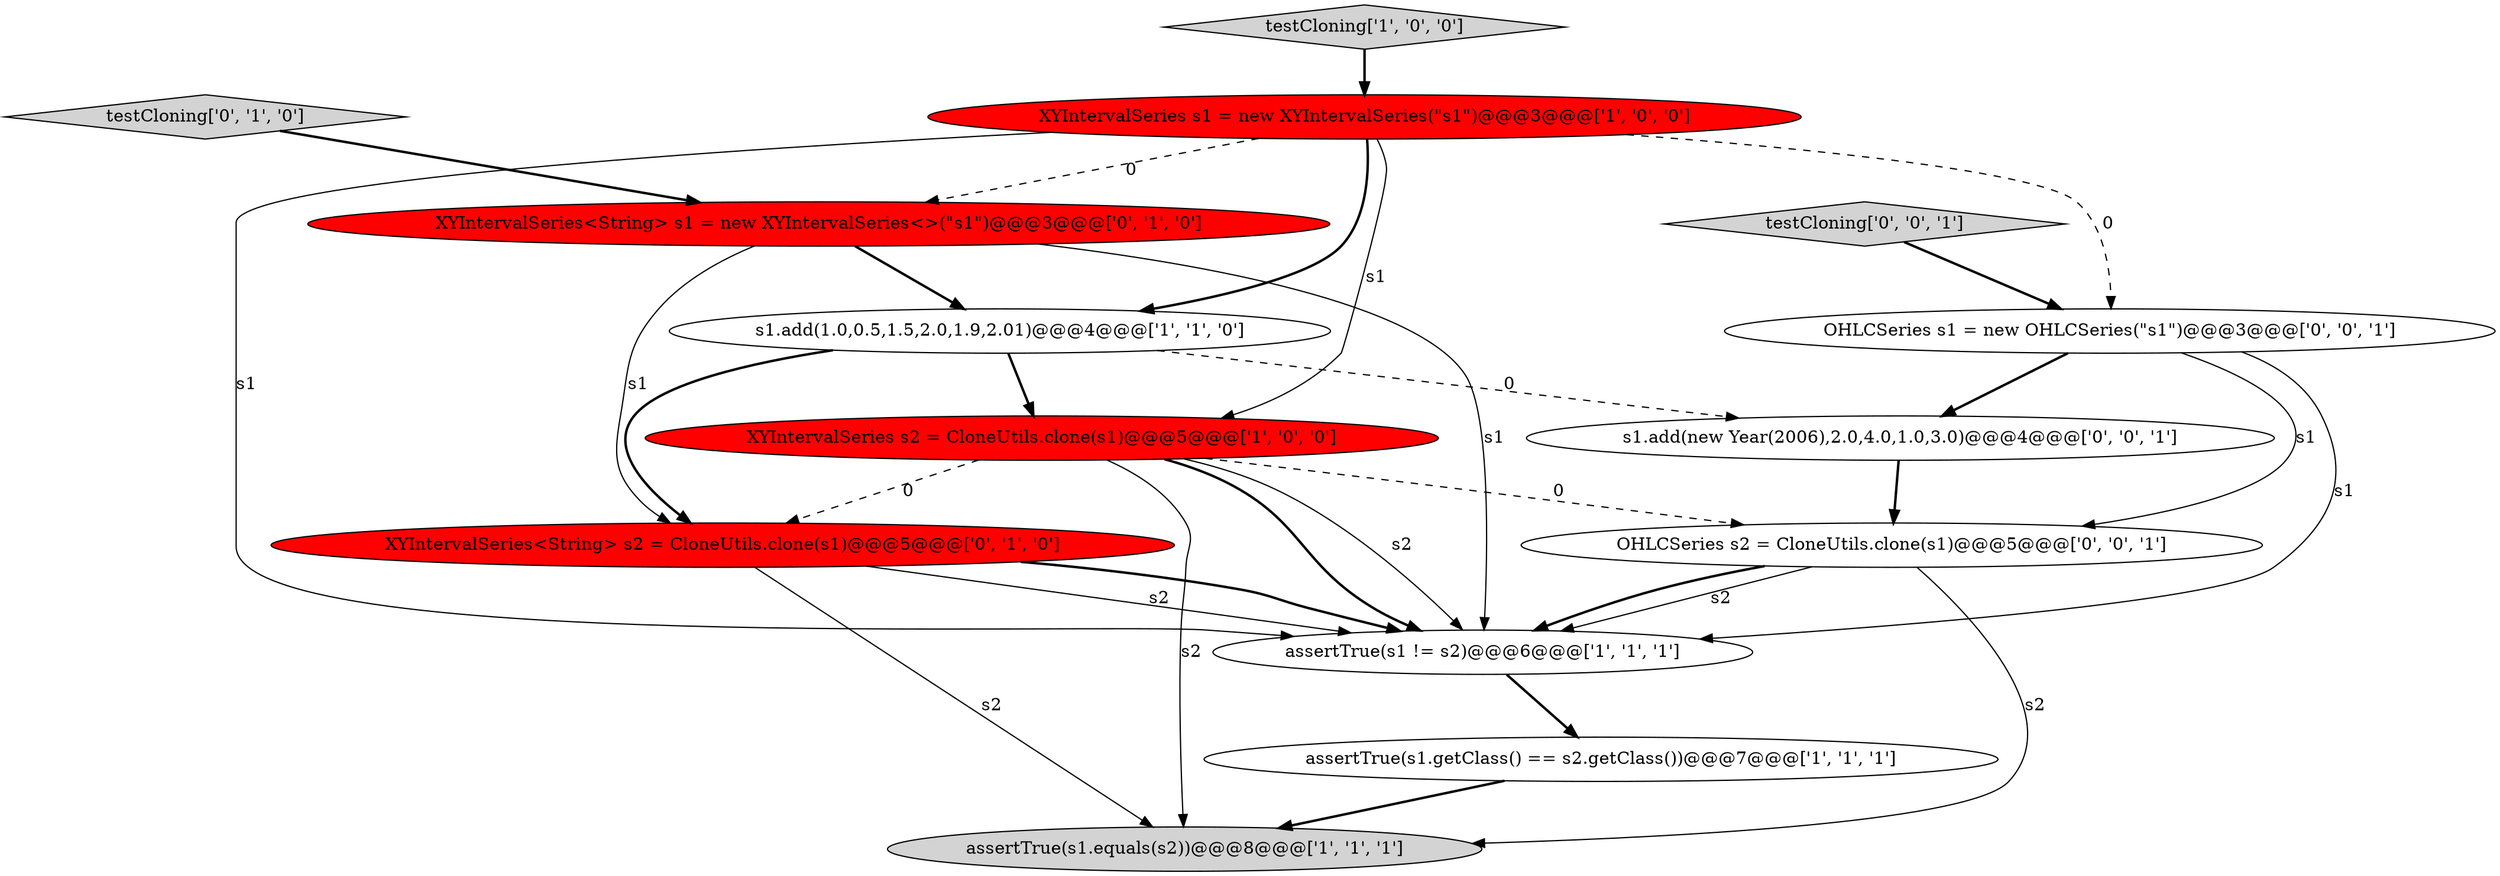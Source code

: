digraph {
5 [style = filled, label = "assertTrue(s1.equals(s2))@@@8@@@['1', '1', '1']", fillcolor = lightgray, shape = ellipse image = "AAA0AAABBB1BBB"];
6 [style = filled, label = "testCloning['1', '0', '0']", fillcolor = lightgray, shape = diamond image = "AAA0AAABBB1BBB"];
12 [style = filled, label = "OHLCSeries s1 = new OHLCSeries(\"s1\")@@@3@@@['0', '0', '1']", fillcolor = white, shape = ellipse image = "AAA0AAABBB3BBB"];
11 [style = filled, label = "s1.add(new Year(2006),2.0,4.0,1.0,3.0)@@@4@@@['0', '0', '1']", fillcolor = white, shape = ellipse image = "AAA0AAABBB3BBB"];
13 [style = filled, label = "OHLCSeries s2 = CloneUtils.clone(s1)@@@5@@@['0', '0', '1']", fillcolor = white, shape = ellipse image = "AAA0AAABBB3BBB"];
0 [style = filled, label = "assertTrue(s1 != s2)@@@6@@@['1', '1', '1']", fillcolor = white, shape = ellipse image = "AAA0AAABBB1BBB"];
9 [style = filled, label = "XYIntervalSeries<String> s2 = CloneUtils.clone(s1)@@@5@@@['0', '1', '0']", fillcolor = red, shape = ellipse image = "AAA1AAABBB2BBB"];
3 [style = filled, label = "XYIntervalSeries s1 = new XYIntervalSeries(\"s1\")@@@3@@@['1', '0', '0']", fillcolor = red, shape = ellipse image = "AAA1AAABBB1BBB"];
10 [style = filled, label = "testCloning['0', '0', '1']", fillcolor = lightgray, shape = diamond image = "AAA0AAABBB3BBB"];
8 [style = filled, label = "XYIntervalSeries<String> s1 = new XYIntervalSeries<>(\"s1\")@@@3@@@['0', '1', '0']", fillcolor = red, shape = ellipse image = "AAA1AAABBB2BBB"];
2 [style = filled, label = "XYIntervalSeries s2 = CloneUtils.clone(s1)@@@5@@@['1', '0', '0']", fillcolor = red, shape = ellipse image = "AAA1AAABBB1BBB"];
1 [style = filled, label = "s1.add(1.0,0.5,1.5,2.0,1.9,2.01)@@@4@@@['1', '1', '0']", fillcolor = white, shape = ellipse image = "AAA0AAABBB1BBB"];
4 [style = filled, label = "assertTrue(s1.getClass() == s2.getClass())@@@7@@@['1', '1', '1']", fillcolor = white, shape = ellipse image = "AAA0AAABBB1BBB"];
7 [style = filled, label = "testCloning['0', '1', '0']", fillcolor = lightgray, shape = diamond image = "AAA0AAABBB2BBB"];
8->9 [style = solid, label="s1"];
6->3 [style = bold, label=""];
2->5 [style = solid, label="s2"];
12->0 [style = solid, label="s1"];
13->0 [style = solid, label="s2"];
9->0 [style = bold, label=""];
3->1 [style = bold, label=""];
12->11 [style = bold, label=""];
3->2 [style = solid, label="s1"];
13->5 [style = solid, label="s2"];
7->8 [style = bold, label=""];
1->9 [style = bold, label=""];
9->0 [style = solid, label="s2"];
12->13 [style = solid, label="s1"];
8->1 [style = bold, label=""];
9->5 [style = solid, label="s2"];
2->0 [style = bold, label=""];
3->12 [style = dashed, label="0"];
0->4 [style = bold, label=""];
10->12 [style = bold, label=""];
2->9 [style = dashed, label="0"];
1->11 [style = dashed, label="0"];
2->13 [style = dashed, label="0"];
11->13 [style = bold, label=""];
3->8 [style = dashed, label="0"];
3->0 [style = solid, label="s1"];
1->2 [style = bold, label=""];
2->0 [style = solid, label="s2"];
4->5 [style = bold, label=""];
13->0 [style = bold, label=""];
8->0 [style = solid, label="s1"];
}
